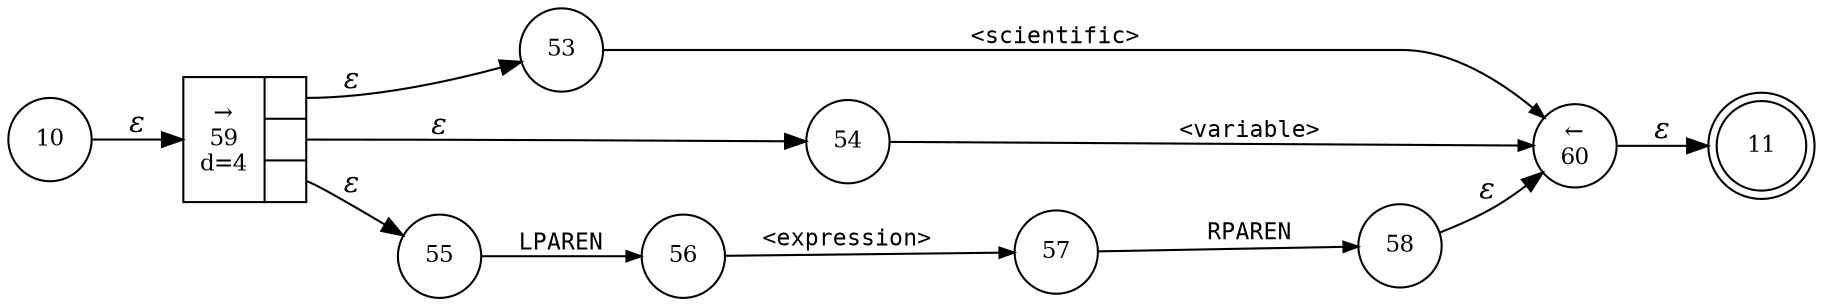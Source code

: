 digraph ATN {
rankdir=LR;
s11[fontsize=11, label="11", shape=doublecircle, fixedsize=true, width=.6];
s53[fontsize=11,label="53", shape=circle, fixedsize=true, width=.55, peripheries=1];
s54[fontsize=11,label="54", shape=circle, fixedsize=true, width=.55, peripheries=1];
s55[fontsize=11,label="55", shape=circle, fixedsize=true, width=.55, peripheries=1];
s56[fontsize=11,label="56", shape=circle, fixedsize=true, width=.55, peripheries=1];
s57[fontsize=11,label="57", shape=circle, fixedsize=true, width=.55, peripheries=1];
s10[fontsize=11,label="10", shape=circle, fixedsize=true, width=.55, peripheries=1];
s58[fontsize=11,label="58", shape=circle, fixedsize=true, width=.55, peripheries=1];
s59[fontsize=11,label="{&rarr;\n59\nd=4|{<p0>|<p1>|<p2>}}", shape=record, fixedsize=false, peripheries=1];
s60[fontsize=11,label="&larr;\n60", shape=circle, fixedsize=true, width=.55, peripheries=1];
s10 -> s59 [fontname="Times-Italic", label="&epsilon;"];
s59:p0 -> s53 [fontname="Times-Italic", label="&epsilon;"];
s59:p1 -> s54 [fontname="Times-Italic", label="&epsilon;"];
s59:p2 -> s55 [fontname="Times-Italic", label="&epsilon;"];
s53 -> s60 [fontsize=11, fontname="Courier", arrowsize=.7, label = "<scientific>", arrowhead = normal];
s54 -> s60 [fontsize=11, fontname="Courier", arrowsize=.7, label = "<variable>", arrowhead = normal];
s55 -> s56 [fontsize=11, fontname="Courier", arrowsize=.7, label = "LPAREN", arrowhead = normal];
s60 -> s11 [fontname="Times-Italic", label="&epsilon;"];
s56 -> s57 [fontsize=11, fontname="Courier", arrowsize=.7, label = "<expression>", arrowhead = normal];
s57 -> s58 [fontsize=11, fontname="Courier", arrowsize=.7, label = "RPAREN", arrowhead = normal];
s58 -> s60 [fontname="Times-Italic", label="&epsilon;"];
}